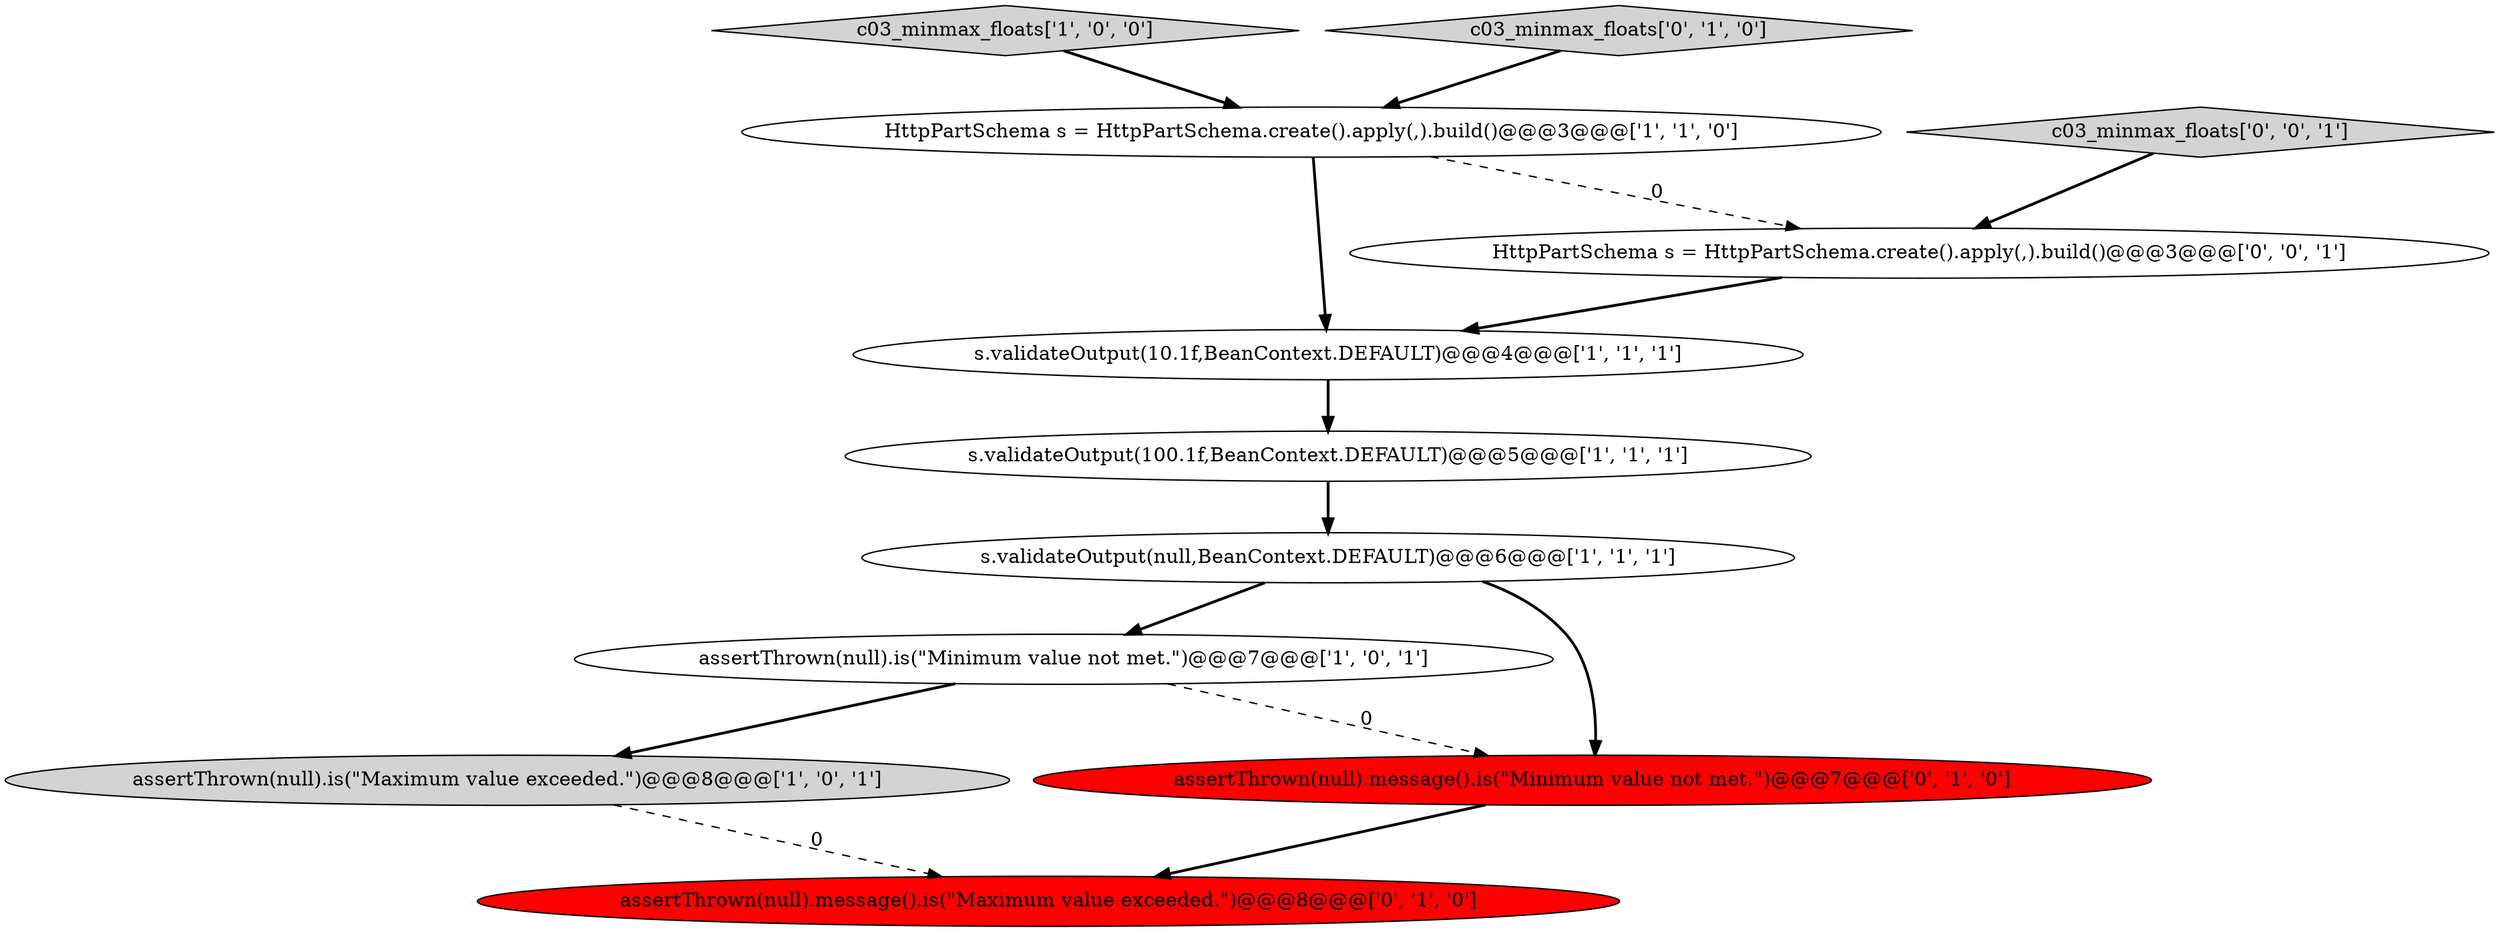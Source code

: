 digraph {
0 [style = filled, label = "c03_minmax_floats['1', '0', '0']", fillcolor = lightgray, shape = diamond image = "AAA0AAABBB1BBB"];
4 [style = filled, label = "assertThrown(null).is(\"Minimum value not met.\")@@@7@@@['1', '0', '1']", fillcolor = white, shape = ellipse image = "AAA0AAABBB1BBB"];
9 [style = filled, label = "c03_minmax_floats['0', '1', '0']", fillcolor = lightgray, shape = diamond image = "AAA0AAABBB2BBB"];
11 [style = filled, label = "c03_minmax_floats['0', '0', '1']", fillcolor = lightgray, shape = diamond image = "AAA0AAABBB3BBB"];
1 [style = filled, label = "s.validateOutput(null,BeanContext.DEFAULT)@@@6@@@['1', '1', '1']", fillcolor = white, shape = ellipse image = "AAA0AAABBB1BBB"];
5 [style = filled, label = "s.validateOutput(100.1f,BeanContext.DEFAULT)@@@5@@@['1', '1', '1']", fillcolor = white, shape = ellipse image = "AAA0AAABBB1BBB"];
8 [style = filled, label = "assertThrown(null).message().is(\"Maximum value exceeded.\")@@@8@@@['0', '1', '0']", fillcolor = red, shape = ellipse image = "AAA1AAABBB2BBB"];
2 [style = filled, label = "assertThrown(null).is(\"Maximum value exceeded.\")@@@8@@@['1', '0', '1']", fillcolor = lightgray, shape = ellipse image = "AAA0AAABBB1BBB"];
7 [style = filled, label = "assertThrown(null).message().is(\"Minimum value not met.\")@@@7@@@['0', '1', '0']", fillcolor = red, shape = ellipse image = "AAA1AAABBB2BBB"];
3 [style = filled, label = "HttpPartSchema s = HttpPartSchema.create().apply(,).build()@@@3@@@['1', '1', '0']", fillcolor = white, shape = ellipse image = "AAA0AAABBB1BBB"];
6 [style = filled, label = "s.validateOutput(10.1f,BeanContext.DEFAULT)@@@4@@@['1', '1', '1']", fillcolor = white, shape = ellipse image = "AAA0AAABBB1BBB"];
10 [style = filled, label = "HttpPartSchema s = HttpPartSchema.create().apply(,).build()@@@3@@@['0', '0', '1']", fillcolor = white, shape = ellipse image = "AAA0AAABBB3BBB"];
0->3 [style = bold, label=""];
9->3 [style = bold, label=""];
5->1 [style = bold, label=""];
6->5 [style = bold, label=""];
3->6 [style = bold, label=""];
1->4 [style = bold, label=""];
3->10 [style = dashed, label="0"];
4->2 [style = bold, label=""];
7->8 [style = bold, label=""];
11->10 [style = bold, label=""];
1->7 [style = bold, label=""];
10->6 [style = bold, label=""];
4->7 [style = dashed, label="0"];
2->8 [style = dashed, label="0"];
}
